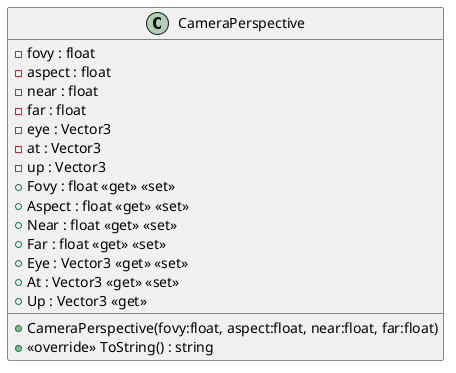 @startuml
class CameraPerspective {
    - fovy : float
    - aspect : float
    - near : float
    - far : float
    - eye : Vector3
    - at : Vector3
    - up : Vector3
    + CameraPerspective(fovy:float, aspect:float, near:float, far:float)
    + Fovy : float <<get>> <<set>>
    + Aspect : float <<get>> <<set>>
    + Near : float <<get>> <<set>>
    + Far : float <<get>> <<set>>
    + Eye : Vector3 <<get>> <<set>>
    + At : Vector3 <<get>> <<set>>
    + Up : Vector3 <<get>>
    + <<override>> ToString() : string
}
@enduml
